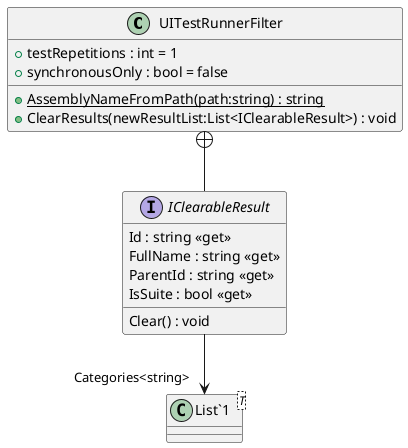 @startuml
class UITestRunnerFilter {
    + testRepetitions : int = 1
    + synchronousOnly : bool = false
    + {static} AssemblyNameFromPath(path:string) : string
    + ClearResults(newResultList:List<IClearableResult>) : void
}
interface IClearableResult {
    Id : string <<get>>
    FullName : string <<get>>
    ParentId : string <<get>>
    IsSuite : bool <<get>>
    Clear() : void
}
class "List`1"<T> {
}
UITestRunnerFilter +-- IClearableResult
IClearableResult --> "Categories<string>" "List`1"
@enduml

